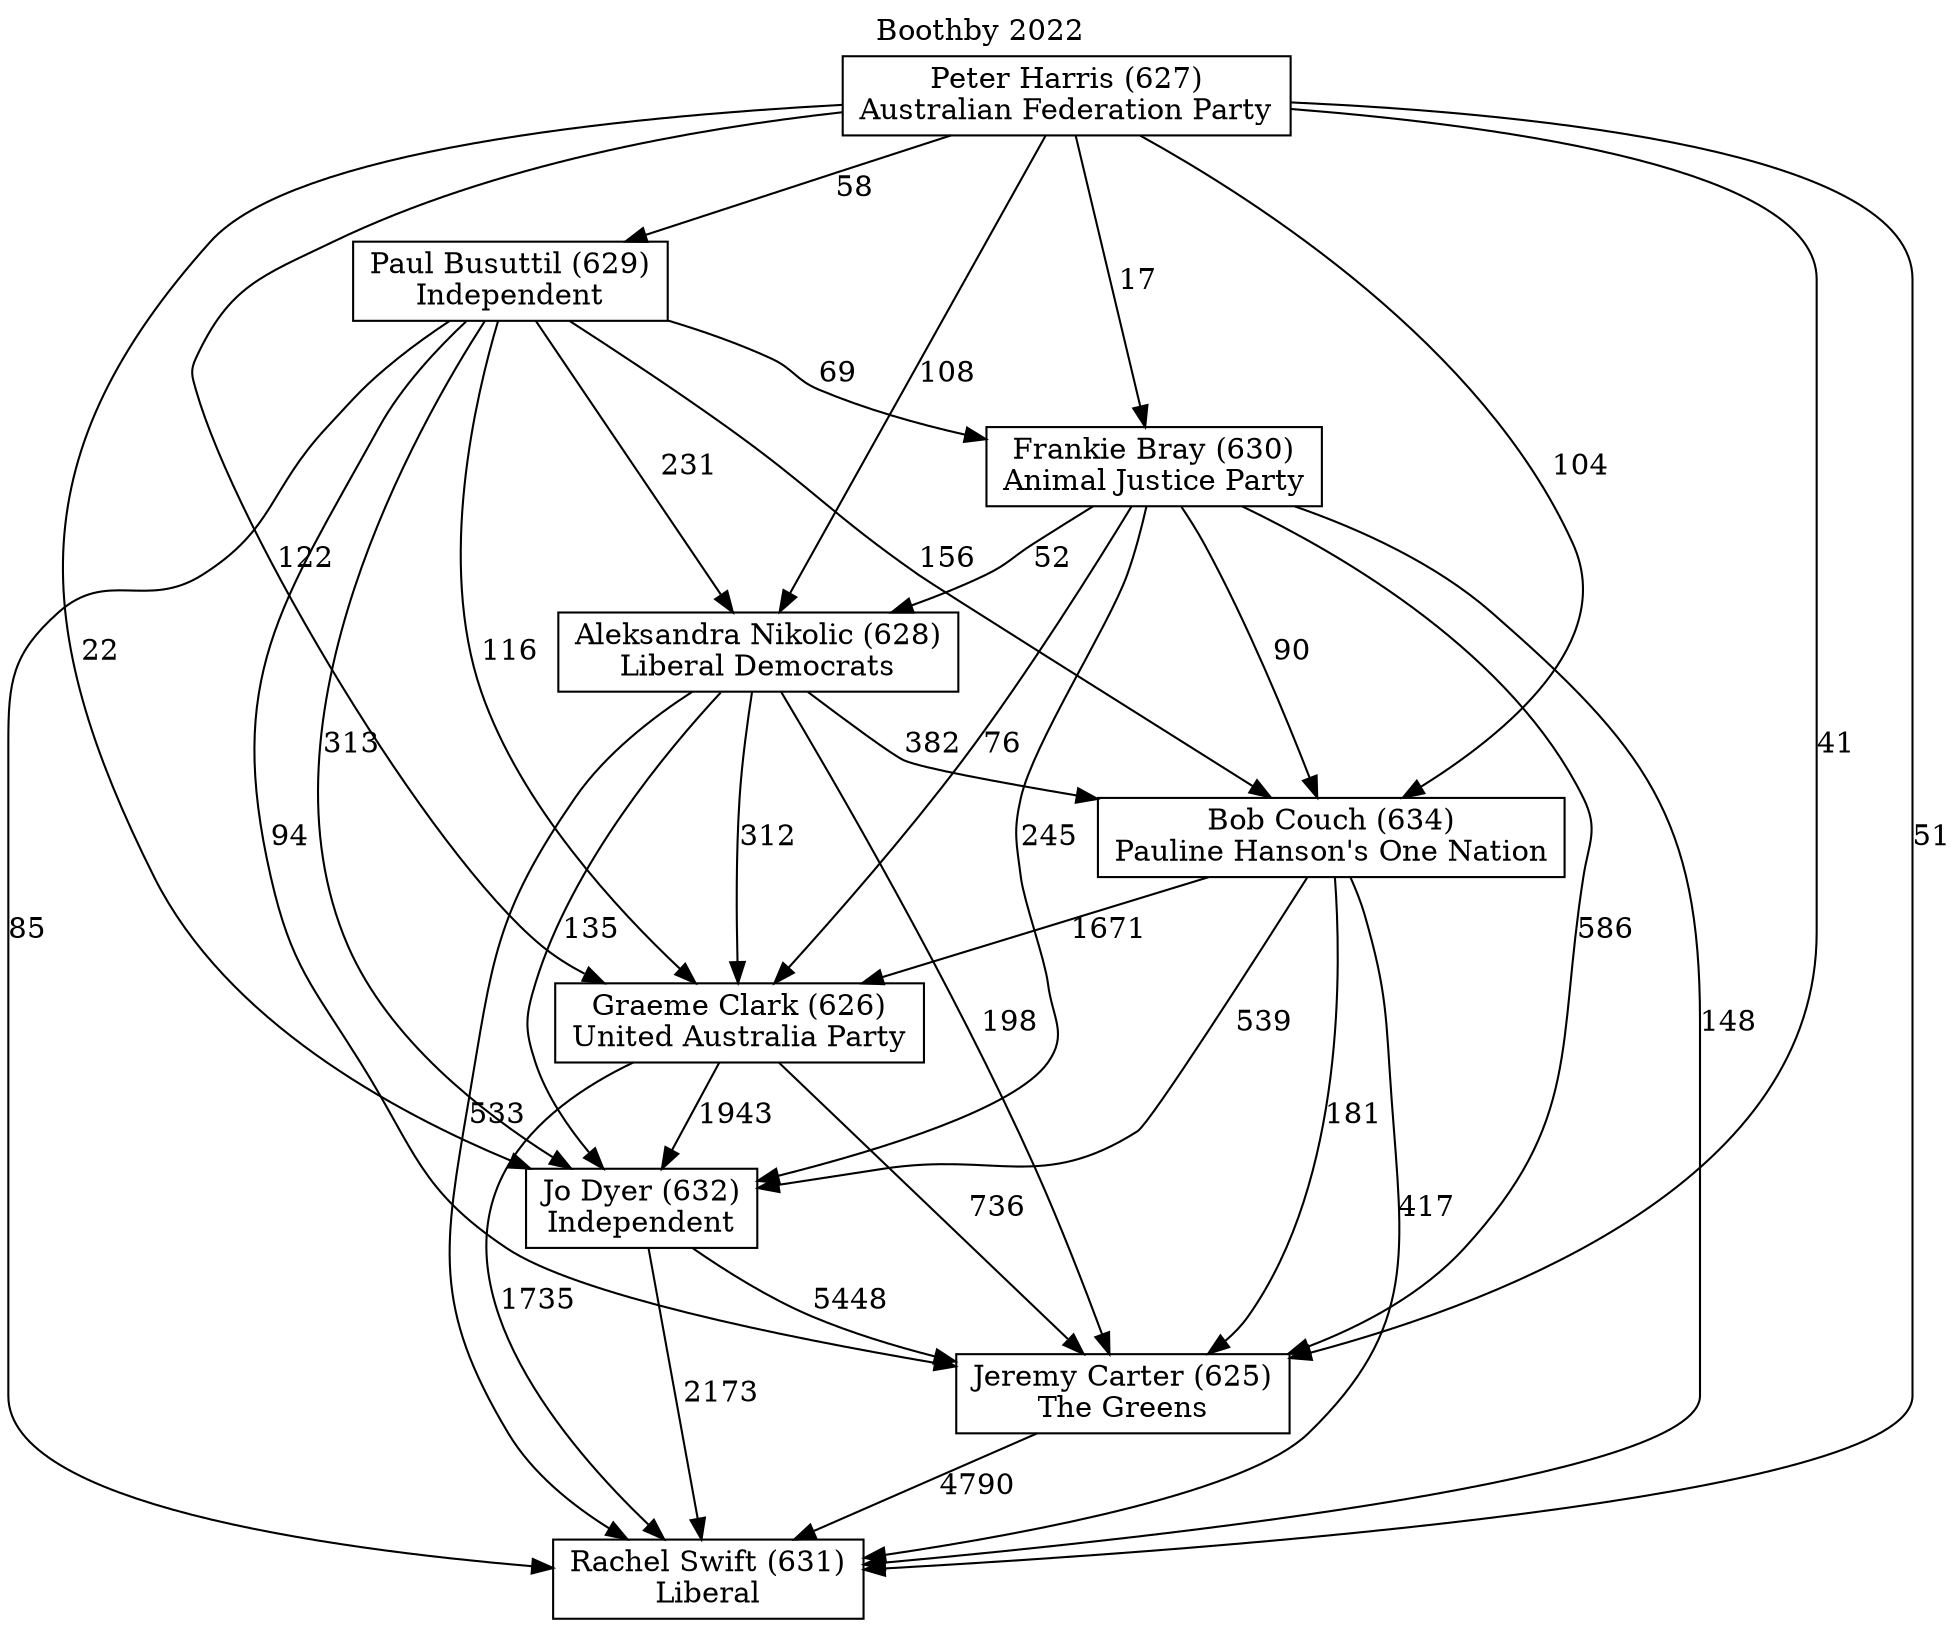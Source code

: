 // House preference flow
digraph "Rachel Swift (631)_Boothby_2022" {
	graph [label="Boothby 2022" labelloc=t mclimit=10]
	node [shape=box]
	"Graeme Clark (626)" [label="Graeme Clark (626)
United Australia Party"]
	"Jo Dyer (632)" [label="Jo Dyer (632)
Independent"]
	"Bob Couch (634)" [label="Bob Couch (634)
Pauline Hanson's One Nation"]
	"Jeremy Carter (625)" [label="Jeremy Carter (625)
The Greens"]
	"Paul Busuttil (629)" [label="Paul Busuttil (629)
Independent"]
	"Aleksandra Nikolic (628)" [label="Aleksandra Nikolic (628)
Liberal Democrats"]
	"Peter Harris (627)" [label="Peter Harris (627)
Australian Federation Party"]
	"Frankie Bray (630)" [label="Frankie Bray (630)
Animal Justice Party"]
	"Rachel Swift (631)" [label="Rachel Swift (631)
Liberal"]
	"Paul Busuttil (629)" -> "Jo Dyer (632)" [label=313]
	"Peter Harris (627)" -> "Jeremy Carter (625)" [label=41]
	"Bob Couch (634)" -> "Jeremy Carter (625)" [label=181]
	"Peter Harris (627)" -> "Graeme Clark (626)" [label=122]
	"Bob Couch (634)" -> "Rachel Swift (631)" [label=417]
	"Peter Harris (627)" -> "Paul Busuttil (629)" [label=58]
	"Bob Couch (634)" -> "Jo Dyer (632)" [label=539]
	"Jeremy Carter (625)" -> "Rachel Swift (631)" [label=4790]
	"Frankie Bray (630)" -> "Jo Dyer (632)" [label=245]
	"Peter Harris (627)" -> "Bob Couch (634)" [label=104]
	"Bob Couch (634)" -> "Graeme Clark (626)" [label=1671]
	"Frankie Bray (630)" -> "Jeremy Carter (625)" [label=586]
	"Aleksandra Nikolic (628)" -> "Rachel Swift (631)" [label=533]
	"Peter Harris (627)" -> "Jo Dyer (632)" [label=22]
	"Graeme Clark (626)" -> "Jo Dyer (632)" [label=1943]
	"Paul Busuttil (629)" -> "Aleksandra Nikolic (628)" [label=231]
	"Aleksandra Nikolic (628)" -> "Jo Dyer (632)" [label=135]
	"Jo Dyer (632)" -> "Jeremy Carter (625)" [label=5448]
	"Peter Harris (627)" -> "Aleksandra Nikolic (628)" [label=108]
	"Graeme Clark (626)" -> "Jeremy Carter (625)" [label=736]
	"Aleksandra Nikolic (628)" -> "Jeremy Carter (625)" [label=198]
	"Paul Busuttil (629)" -> "Jeremy Carter (625)" [label=94]
	"Paul Busuttil (629)" -> "Frankie Bray (630)" [label=69]
	"Frankie Bray (630)" -> "Rachel Swift (631)" [label=148]
	"Frankie Bray (630)" -> "Aleksandra Nikolic (628)" [label=52]
	"Peter Harris (627)" -> "Rachel Swift (631)" [label=51]
	"Frankie Bray (630)" -> "Graeme Clark (626)" [label=76]
	"Peter Harris (627)" -> "Frankie Bray (630)" [label=17]
	"Paul Busuttil (629)" -> "Bob Couch (634)" [label=156]
	"Paul Busuttil (629)" -> "Rachel Swift (631)" [label=85]
	"Graeme Clark (626)" -> "Rachel Swift (631)" [label=1735]
	"Aleksandra Nikolic (628)" -> "Graeme Clark (626)" [label=312]
	"Aleksandra Nikolic (628)" -> "Bob Couch (634)" [label=382]
	"Paul Busuttil (629)" -> "Graeme Clark (626)" [label=116]
	"Frankie Bray (630)" -> "Bob Couch (634)" [label=90]
	"Jo Dyer (632)" -> "Rachel Swift (631)" [label=2173]
}
